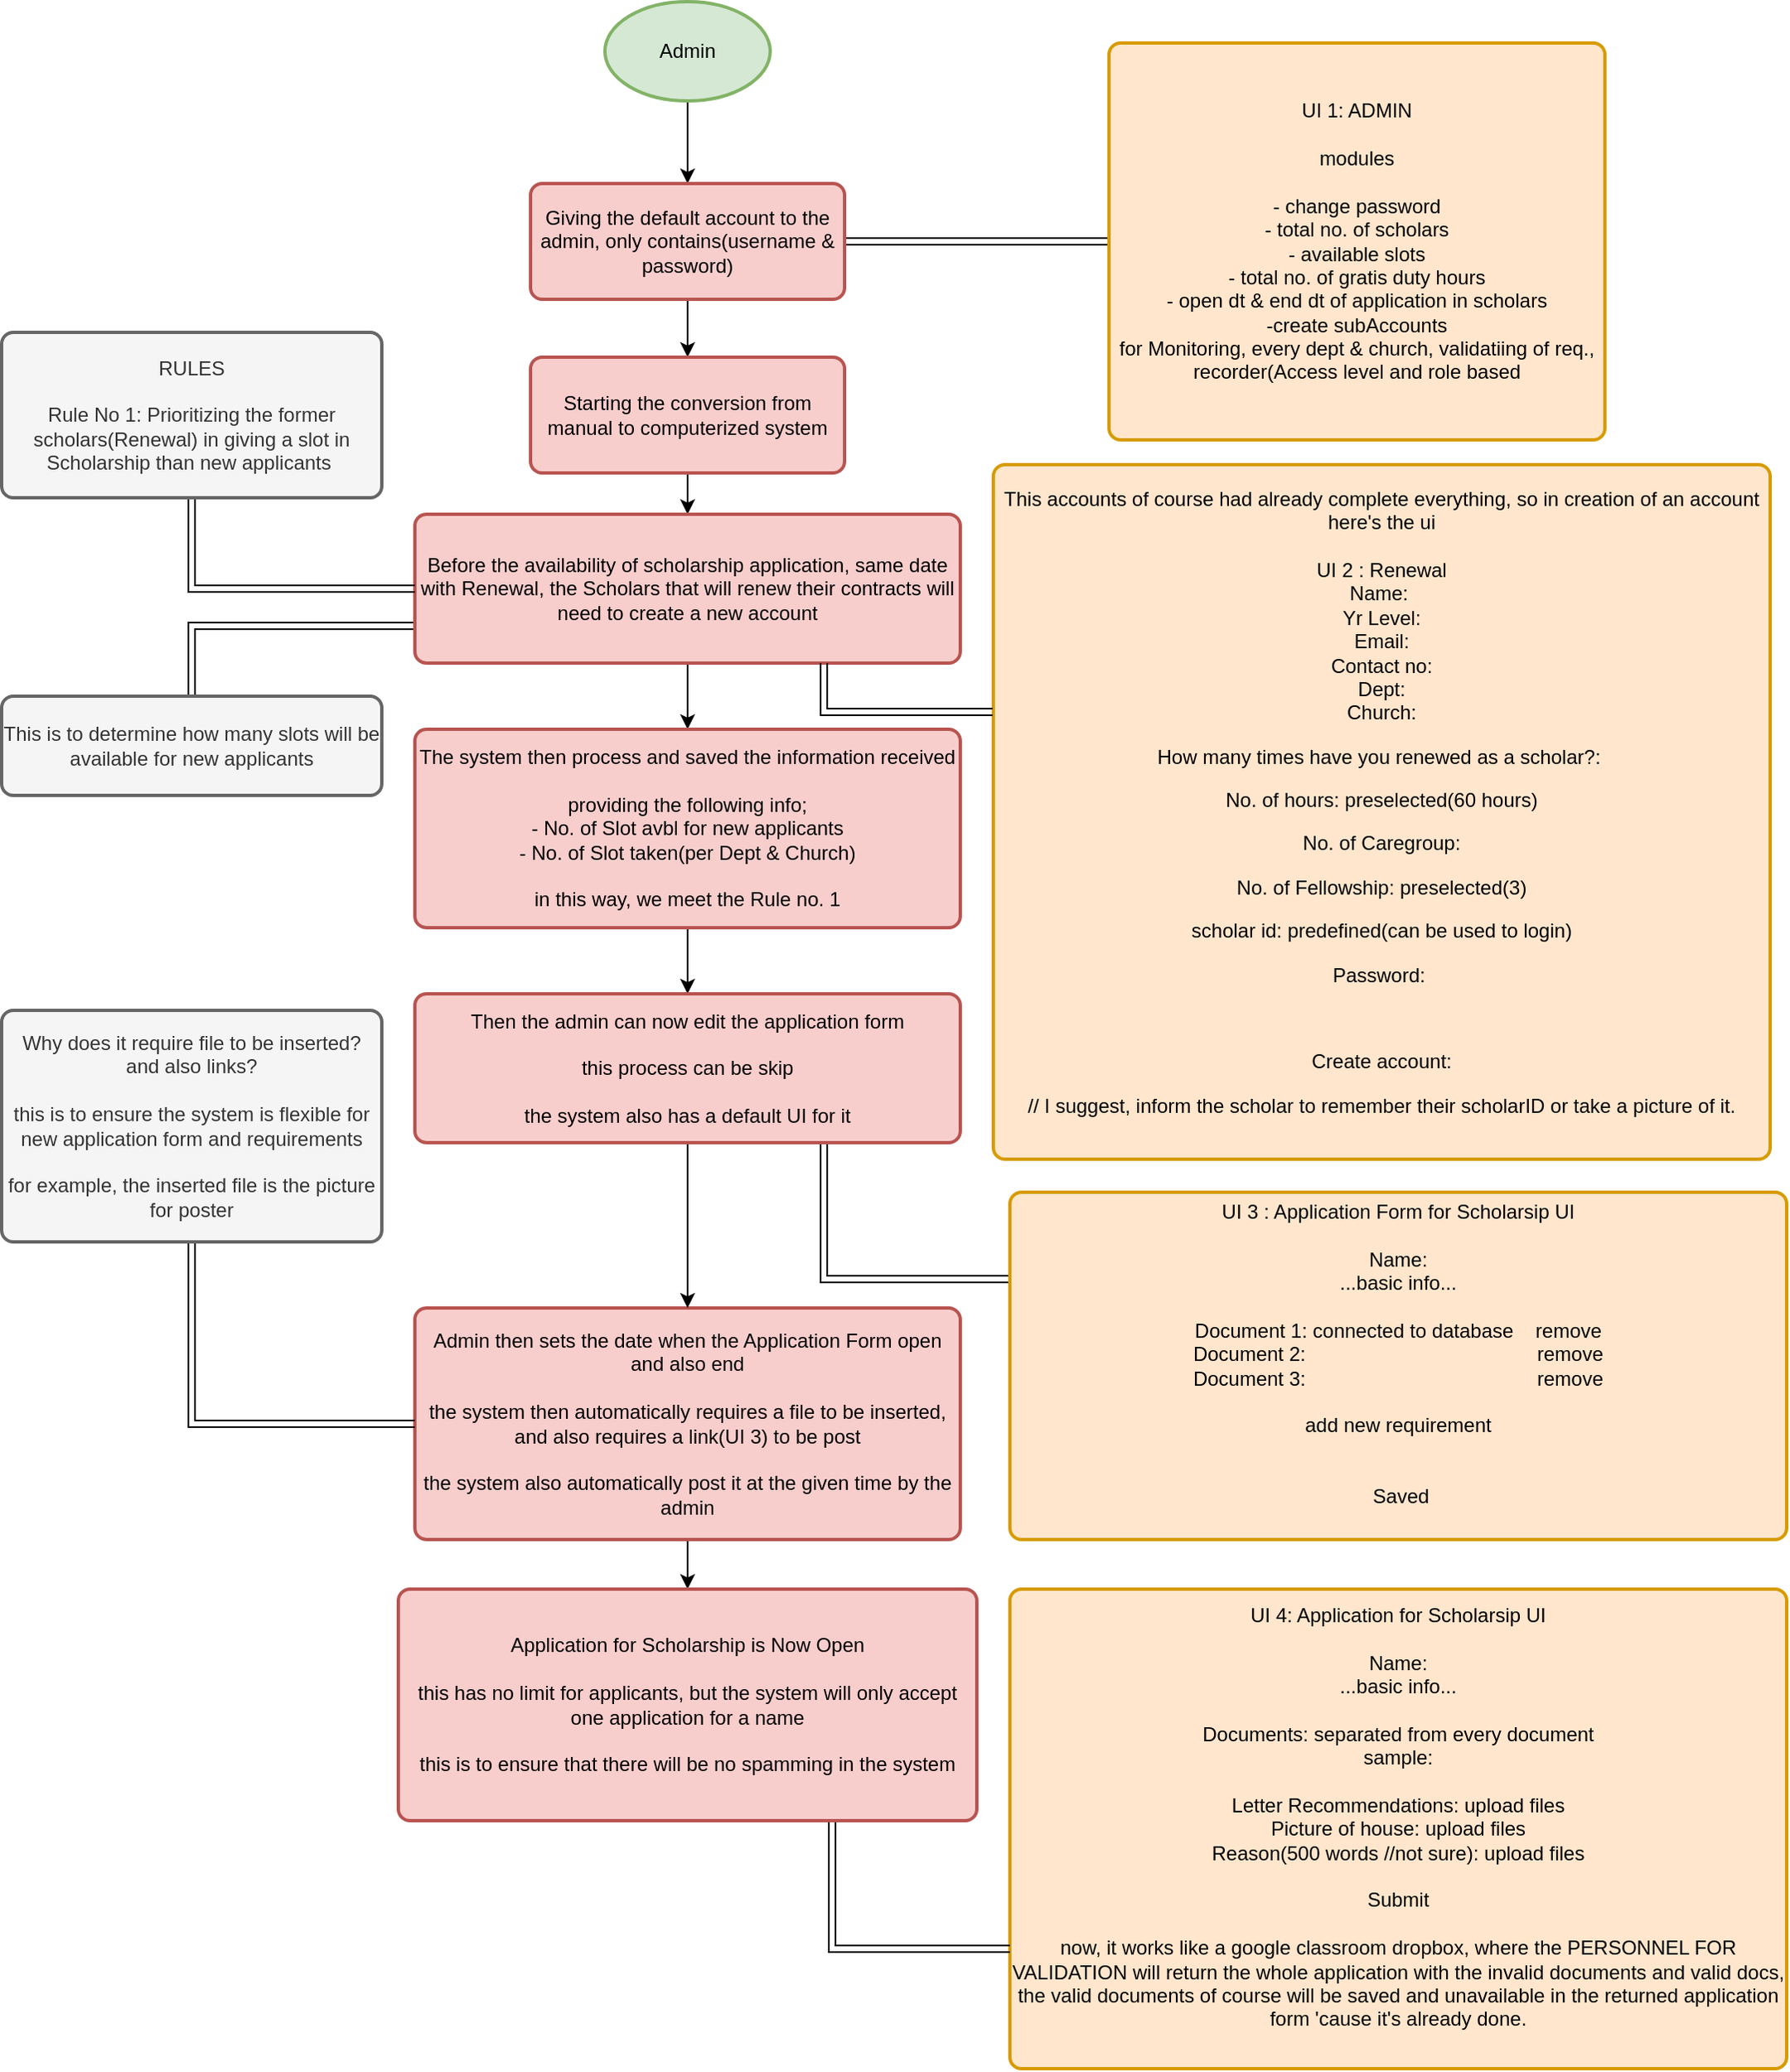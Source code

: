 <mxfile version="26.1.1">
  <diagram name="Page-1" id="uqGoRRFVobq48VPTha0x">
    <mxGraphModel dx="1304" dy="713" grid="1" gridSize="10" guides="1" tooltips="1" connect="1" arrows="1" fold="1" page="1" pageScale="1" pageWidth="1100" pageHeight="1700" math="0" shadow="0">
      <root>
        <mxCell id="0" />
        <mxCell id="1" parent="0" />
        <mxCell id="KrNsN0gfztRpw3SpxQ73-5" style="edgeStyle=orthogonalEdgeStyle;rounded=0;orthogonalLoop=1;jettySize=auto;html=1;exitX=0.5;exitY=1;exitDx=0;exitDy=0;exitPerimeter=0;entryX=0.5;entryY=0;entryDx=0;entryDy=0;" edge="1" parent="1" source="KrNsN0gfztRpw3SpxQ73-1" target="KrNsN0gfztRpw3SpxQ73-2">
          <mxGeometry relative="1" as="geometry" />
        </mxCell>
        <mxCell id="KrNsN0gfztRpw3SpxQ73-1" value="Admin" style="strokeWidth=2;html=1;shape=mxgraph.flowchart.start_1;whiteSpace=wrap;fillColor=#d5e8d4;strokeColor=#82b366;" vertex="1" parent="1">
          <mxGeometry x="375" y="20" width="100" height="60" as="geometry" />
        </mxCell>
        <mxCell id="KrNsN0gfztRpw3SpxQ73-6" style="edgeStyle=orthogonalEdgeStyle;rounded=0;orthogonalLoop=1;jettySize=auto;html=1;exitX=1;exitY=0.5;exitDx=0;exitDy=0;shape=link;" edge="1" parent="1" source="KrNsN0gfztRpw3SpxQ73-2" target="KrNsN0gfztRpw3SpxQ73-3">
          <mxGeometry relative="1" as="geometry" />
        </mxCell>
        <mxCell id="KrNsN0gfztRpw3SpxQ73-9" style="edgeStyle=orthogonalEdgeStyle;rounded=0;orthogonalLoop=1;jettySize=auto;html=1;exitX=0.5;exitY=1;exitDx=0;exitDy=0;" edge="1" parent="1" source="KrNsN0gfztRpw3SpxQ73-2" target="KrNsN0gfztRpw3SpxQ73-8">
          <mxGeometry relative="1" as="geometry" />
        </mxCell>
        <mxCell id="KrNsN0gfztRpw3SpxQ73-2" value="Giving the default account to the admin, only contains(username &amp;amp; password)" style="rounded=1;whiteSpace=wrap;html=1;absoluteArcSize=1;arcSize=14;strokeWidth=2;fillColor=#f8cecc;strokeColor=#b85450;" vertex="1" parent="1">
          <mxGeometry x="330" y="130" width="190" height="70" as="geometry" />
        </mxCell>
        <mxCell id="KrNsN0gfztRpw3SpxQ73-3" value="UI 1: ADMIN&lt;br&gt;&lt;div&gt;&lt;br&gt;&lt;/div&gt;&lt;div&gt;modules&lt;/div&gt;&lt;div&gt;&lt;br&gt;&lt;/div&gt;&lt;div&gt;- change password&lt;/div&gt;&lt;div&gt;- total no. of scholars&lt;/div&gt;&lt;div&gt;- available slots&lt;/div&gt;&lt;div&gt;- total no. of gratis duty hours&lt;/div&gt;&lt;div&gt;- open dt &amp;amp; end dt of application in scholars&lt;/div&gt;&lt;div&gt;-create subAccounts&lt;/div&gt;&lt;div&gt;for Monitoring, every dept &amp;amp; church, validatiing of req., recorder(Access level and role based&lt;/div&gt;" style="rounded=1;whiteSpace=wrap;html=1;absoluteArcSize=1;arcSize=14;strokeWidth=2;fillColor=#ffe6cc;strokeColor=#d79b00;" vertex="1" parent="1">
          <mxGeometry x="680" y="45" width="300" height="240" as="geometry" />
        </mxCell>
        <mxCell id="KrNsN0gfztRpw3SpxQ73-15" style="edgeStyle=orthogonalEdgeStyle;rounded=0;orthogonalLoop=1;jettySize=auto;html=1;exitX=0.5;exitY=1;exitDx=0;exitDy=0;entryX=0.5;entryY=0;entryDx=0;entryDy=0;" edge="1" parent="1" source="KrNsN0gfztRpw3SpxQ73-8" target="KrNsN0gfztRpw3SpxQ73-10">
          <mxGeometry relative="1" as="geometry" />
        </mxCell>
        <mxCell id="KrNsN0gfztRpw3SpxQ73-8" value="Starting the conversion from manual to computerized system" style="rounded=1;whiteSpace=wrap;html=1;absoluteArcSize=1;arcSize=14;strokeWidth=2;fillColor=#f8cecc;strokeColor=#b85450;" vertex="1" parent="1">
          <mxGeometry x="330" y="235" width="190" height="70" as="geometry" />
        </mxCell>
        <mxCell id="KrNsN0gfztRpw3SpxQ73-17" style="edgeStyle=orthogonalEdgeStyle;rounded=0;orthogonalLoop=1;jettySize=auto;html=1;exitX=0;exitY=0.75;exitDx=0;exitDy=0;entryX=0.5;entryY=0;entryDx=0;entryDy=0;shape=link;" edge="1" parent="1" source="KrNsN0gfztRpw3SpxQ73-10" target="KrNsN0gfztRpw3SpxQ73-16">
          <mxGeometry relative="1" as="geometry" />
        </mxCell>
        <mxCell id="KrNsN0gfztRpw3SpxQ73-21" style="edgeStyle=orthogonalEdgeStyle;rounded=0;orthogonalLoop=1;jettySize=auto;html=1;exitX=0.5;exitY=1;exitDx=0;exitDy=0;entryX=0.5;entryY=0;entryDx=0;entryDy=0;" edge="1" parent="1" source="KrNsN0gfztRpw3SpxQ73-10" target="KrNsN0gfztRpw3SpxQ73-20">
          <mxGeometry relative="1" as="geometry" />
        </mxCell>
        <mxCell id="KrNsN0gfztRpw3SpxQ73-10" value="Before the availability of scholarship application, same date with Renewal, the Scholars that will renew their contracts will need to create a new account" style="rounded=1;whiteSpace=wrap;html=1;absoluteArcSize=1;arcSize=14;strokeWidth=2;fillColor=#f8cecc;strokeColor=#b85450;" vertex="1" parent="1">
          <mxGeometry x="260" y="330" width="330" height="90" as="geometry" />
        </mxCell>
        <mxCell id="KrNsN0gfztRpw3SpxQ73-14" style="edgeStyle=orthogonalEdgeStyle;rounded=0;orthogonalLoop=1;jettySize=auto;html=1;exitX=0.5;exitY=1;exitDx=0;exitDy=0;entryX=0;entryY=0.5;entryDx=0;entryDy=0;shape=link;" edge="1" parent="1" source="KrNsN0gfztRpw3SpxQ73-11" target="KrNsN0gfztRpw3SpxQ73-10">
          <mxGeometry relative="1" as="geometry" />
        </mxCell>
        <mxCell id="KrNsN0gfztRpw3SpxQ73-11" value="RULES&lt;br&gt;&lt;br&gt;&lt;div&gt;Rule No 1: Prioritizing the former scholars(Renewal) in giving a slot in Scholarship than new applicants&amp;nbsp;&lt;/div&gt;" style="rounded=1;whiteSpace=wrap;html=1;absoluteArcSize=1;arcSize=14;strokeWidth=2;fillColor=#f5f5f5;strokeColor=#666666;fontColor=#333333;" vertex="1" parent="1">
          <mxGeometry x="10" y="220" width="230" height="100" as="geometry" />
        </mxCell>
        <mxCell id="KrNsN0gfztRpw3SpxQ73-16" value="This is to determine how many slots will be available for new applicants" style="rounded=1;whiteSpace=wrap;html=1;absoluteArcSize=1;arcSize=14;strokeWidth=2;fillColor=#f5f5f5;strokeColor=#666666;fontColor=#333333;" vertex="1" parent="1">
          <mxGeometry x="10" y="440" width="230" height="60" as="geometry" />
        </mxCell>
        <mxCell id="KrNsN0gfztRpw3SpxQ73-18" value="This accounts of course had already complete everything, so in creation of an account here&#39;s the ui&lt;div&gt;&lt;br&gt;&lt;/div&gt;&lt;div&gt;UI 2 : Renewal&lt;br&gt;Name:&amp;nbsp;&lt;/div&gt;&lt;div&gt;Yr Level:&lt;/div&gt;&lt;div&gt;Email:&lt;/div&gt;&lt;div&gt;Contact no:&lt;/div&gt;&lt;div&gt;Dept:&lt;/div&gt;&lt;div&gt;Church:&lt;/div&gt;&lt;div&gt;&lt;p&gt;How many times have you renewed as a scholar?:&amp;nbsp;&lt;/p&gt;&lt;p&gt;No. of hours: preselected(60 hours)&lt;/p&gt;&lt;p&gt;No. of Caregroup:&lt;/p&gt;&lt;p&gt;No. of Fellowship: preselected(3)&lt;/p&gt;&lt;p&gt;scholar id: predefined(can be used to login)&lt;/p&gt;&lt;p&gt;Password:&amp;nbsp;&lt;/p&gt;&lt;p&gt;&lt;br&gt;&lt;/p&gt;&lt;p&gt;Create account:&lt;/p&gt;&lt;p&gt;// I suggest, inform the scholar to remember their scholarID or take a picture of it.&lt;/p&gt;&lt;/div&gt;" style="rounded=1;whiteSpace=wrap;html=1;absoluteArcSize=1;arcSize=14;strokeWidth=2;fillColor=#ffe6cc;strokeColor=#d79b00;" vertex="1" parent="1">
          <mxGeometry x="610" y="300" width="470" height="420" as="geometry" />
        </mxCell>
        <mxCell id="KrNsN0gfztRpw3SpxQ73-33" style="edgeStyle=orthogonalEdgeStyle;rounded=0;orthogonalLoop=1;jettySize=auto;html=1;exitX=0.5;exitY=1;exitDx=0;exitDy=0;entryX=0.5;entryY=0;entryDx=0;entryDy=0;" edge="1" parent="1" source="KrNsN0gfztRpw3SpxQ73-20" target="KrNsN0gfztRpw3SpxQ73-32">
          <mxGeometry relative="1" as="geometry" />
        </mxCell>
        <mxCell id="KrNsN0gfztRpw3SpxQ73-20" value="The system then process and saved the information received&lt;br&gt;&lt;br&gt;providing the following info;&lt;div&gt;&lt;span style=&quot;text-align: start; background-color: transparent; color: light-dark(rgb(0, 0, 0), rgb(255, 255, 255));&quot;&gt;- No. of Slot avbl for new applicants&lt;/span&gt;&lt;/div&gt;&lt;div&gt;&lt;span style=&quot;text-align: start; background-color: transparent; color: light-dark(rgb(0, 0, 0), rgb(255, 255, 255));&quot;&gt;- No. of Slot taken(per Dept &amp;amp; Church)&lt;/span&gt;&lt;/div&gt;&lt;div&gt;&lt;span style=&quot;text-align: start; background-color: transparent; color: light-dark(rgb(0, 0, 0), rgb(255, 255, 255));&quot;&gt;&lt;br&gt;&lt;/span&gt;&lt;/div&gt;&lt;div&gt;&lt;span style=&quot;text-align: start; background-color: transparent; color: light-dark(rgb(0, 0, 0), rgb(255, 255, 255));&quot;&gt;in this way, we meet the Rule no. 1&lt;/span&gt;&lt;/div&gt;" style="rounded=1;whiteSpace=wrap;html=1;absoluteArcSize=1;arcSize=14;strokeWidth=2;fillColor=#f8cecc;strokeColor=#b85450;" vertex="1" parent="1">
          <mxGeometry x="260" y="460" width="330" height="120" as="geometry" />
        </mxCell>
        <mxCell id="KrNsN0gfztRpw3SpxQ73-45" style="edgeStyle=orthogonalEdgeStyle;rounded=0;orthogonalLoop=1;jettySize=auto;html=1;exitX=0.5;exitY=1;exitDx=0;exitDy=0;entryX=0.5;entryY=0;entryDx=0;entryDy=0;" edge="1" parent="1" source="KrNsN0gfztRpw3SpxQ73-22" target="KrNsN0gfztRpw3SpxQ73-44">
          <mxGeometry relative="1" as="geometry" />
        </mxCell>
        <mxCell id="KrNsN0gfztRpw3SpxQ73-22" value="Admin then sets the date when the Application Form open and also end&lt;div&gt;&lt;br&gt;&lt;/div&gt;&lt;div&gt;the system then automatically requires a file to be inserted, and also requires a link(UI 3) to be post&lt;/div&gt;&lt;div&gt;&lt;br&gt;&lt;/div&gt;&lt;div&gt;the system also automatically post it at the given time by the admin&lt;/div&gt;" style="rounded=1;whiteSpace=wrap;html=1;absoluteArcSize=1;arcSize=14;strokeWidth=2;fillColor=#f8cecc;strokeColor=#b85450;" vertex="1" parent="1">
          <mxGeometry x="260" y="810" width="330" height="140" as="geometry" />
        </mxCell>
        <mxCell id="KrNsN0gfztRpw3SpxQ73-37" style="edgeStyle=orthogonalEdgeStyle;rounded=0;orthogonalLoop=1;jettySize=auto;html=1;exitX=0.5;exitY=1;exitDx=0;exitDy=0;entryX=0;entryY=0.5;entryDx=0;entryDy=0;shape=link;" edge="1" parent="1" source="KrNsN0gfztRpw3SpxQ73-25" target="KrNsN0gfztRpw3SpxQ73-22">
          <mxGeometry relative="1" as="geometry" />
        </mxCell>
        <mxCell id="KrNsN0gfztRpw3SpxQ73-25" value="Why does it require file to be inserted? and also links?&lt;br&gt;&lt;br&gt;this is to ensure the system is flexible for new application form and requirements&lt;div&gt;&lt;br&gt;&lt;/div&gt;&lt;div&gt;for example, the inserted file is the picture for poster&lt;/div&gt;" style="rounded=1;whiteSpace=wrap;html=1;absoluteArcSize=1;arcSize=14;strokeWidth=2;fillColor=#f5f5f5;strokeColor=#666666;fontColor=#333333;" vertex="1" parent="1">
          <mxGeometry x="10" y="630" width="230" height="140" as="geometry" />
        </mxCell>
        <mxCell id="KrNsN0gfztRpw3SpxQ73-36" style="edgeStyle=orthogonalEdgeStyle;rounded=0;orthogonalLoop=1;jettySize=auto;html=1;exitX=0.5;exitY=1;exitDx=0;exitDy=0;entryX=0.5;entryY=0;entryDx=0;entryDy=0;" edge="1" parent="1" source="KrNsN0gfztRpw3SpxQ73-32" target="KrNsN0gfztRpw3SpxQ73-22">
          <mxGeometry relative="1" as="geometry" />
        </mxCell>
        <mxCell id="KrNsN0gfztRpw3SpxQ73-40" style="edgeStyle=orthogonalEdgeStyle;rounded=0;orthogonalLoop=1;jettySize=auto;html=1;exitX=0.75;exitY=1;exitDx=0;exitDy=0;entryX=0;entryY=0.25;entryDx=0;entryDy=0;shape=link;" edge="1" parent="1" source="KrNsN0gfztRpw3SpxQ73-32" target="KrNsN0gfztRpw3SpxQ73-39">
          <mxGeometry relative="1" as="geometry" />
        </mxCell>
        <mxCell id="KrNsN0gfztRpw3SpxQ73-32" value="Then the admin can now edit the application form&lt;div&gt;&lt;div&gt;&lt;br&gt;&lt;/div&gt;&lt;div&gt;this process can be skip&lt;/div&gt;&lt;div&gt;&lt;br&gt;&lt;/div&gt;&lt;div&gt;the system also has a default UI for it&lt;/div&gt;&lt;/div&gt;" style="rounded=1;whiteSpace=wrap;html=1;absoluteArcSize=1;arcSize=14;strokeWidth=2;fillColor=#f8cecc;strokeColor=#b85450;" vertex="1" parent="1">
          <mxGeometry x="260" y="620" width="330" height="90" as="geometry" />
        </mxCell>
        <mxCell id="KrNsN0gfztRpw3SpxQ73-38" value="UI 4: Application for Scholarsip UI&lt;div&gt;&lt;br&gt;&lt;/div&gt;&lt;div&gt;Name:&lt;/div&gt;&lt;div&gt;...basic info...&lt;/div&gt;&lt;div&gt;&lt;br&gt;&lt;/div&gt;&lt;div&gt;Documents: separated from every document&lt;/div&gt;&lt;div&gt;sample:&lt;/div&gt;&lt;div&gt;&lt;br&gt;&lt;/div&gt;&lt;div&gt;Letter Recommendations: upload files&lt;/div&gt;&lt;div&gt;Picture of house: upload files&lt;/div&gt;&lt;div&gt;Reason(500 words //not sure): upload files&lt;/div&gt;&lt;div&gt;&lt;br&gt;&lt;/div&gt;&lt;div&gt;Submit&lt;/div&gt;&lt;div&gt;&lt;br&gt;&lt;/div&gt;&lt;div&gt;now, it works like a google classroom dropbox, where the PERSONNEL FOR VALIDATION will return the whole application with the invalid documents and valid docs, the valid documents of course will be saved and unavailable in the returned application form &#39;cause it&#39;s already done.&lt;/div&gt;&lt;div&gt;&lt;br&gt;&lt;/div&gt;" style="rounded=1;whiteSpace=wrap;html=1;absoluteArcSize=1;arcSize=14;strokeWidth=2;fillColor=#ffe6cc;strokeColor=#d79b00;align=center;" vertex="1" parent="1">
          <mxGeometry x="620" y="980" width="470" height="290" as="geometry" />
        </mxCell>
        <mxCell id="KrNsN0gfztRpw3SpxQ73-39" value="UI 3 : Application Form for Scholarsip UI&lt;div&gt;&lt;br&gt;&lt;/div&gt;&lt;div&gt;Name:&lt;/div&gt;&lt;div&gt;...basic info...&lt;/div&gt;&lt;div&gt;&lt;br&gt;&lt;/div&gt;&lt;div&gt;Document 1: connected to database&amp;nbsp; &amp;nbsp; remove&lt;/div&gt;&lt;div&gt;Document 2:&amp;nbsp; &amp;nbsp; &amp;nbsp; &amp;nbsp; &amp;nbsp; &amp;nbsp; &amp;nbsp; &amp;nbsp; &amp;nbsp; &amp;nbsp; &amp;nbsp; &amp;nbsp; &amp;nbsp; &amp;nbsp; &amp;nbsp; &amp;nbsp; &amp;nbsp; &amp;nbsp; &amp;nbsp; &amp;nbsp; &amp;nbsp; remove&lt;/div&gt;&lt;div&gt;Document 3:&amp;nbsp; &amp;nbsp; &amp;nbsp; &amp;nbsp; &amp;nbsp; &amp;nbsp; &amp;nbsp; &amp;nbsp; &amp;nbsp; &amp;nbsp; &amp;nbsp; &amp;nbsp; &amp;nbsp; &amp;nbsp; &amp;nbsp; &amp;nbsp; &amp;nbsp; &amp;nbsp; &amp;nbsp; &amp;nbsp; &amp;nbsp; remove&lt;/div&gt;&lt;div&gt;&lt;br&gt;&lt;/div&gt;&lt;div&gt;add new requirement&lt;/div&gt;&lt;div&gt;&lt;br&gt;&lt;/div&gt;&lt;div&gt;&lt;br&gt;&lt;/div&gt;&lt;div&gt;&lt;span style=&quot;background-color: transparent; color: light-dark(rgb(0, 0, 0), rgb(255, 255, 255));&quot;&gt;&amp;nbsp;Saved&lt;/span&gt;&lt;/div&gt;&lt;div&gt;&lt;br&gt;&lt;/div&gt;" style="rounded=1;whiteSpace=wrap;html=1;absoluteArcSize=1;arcSize=14;strokeWidth=2;fillColor=#ffe6cc;strokeColor=#d79b00;align=center;" vertex="1" parent="1">
          <mxGeometry x="620" y="740" width="470" height="210" as="geometry" />
        </mxCell>
        <mxCell id="KrNsN0gfztRpw3SpxQ73-43" style="edgeStyle=orthogonalEdgeStyle;rounded=0;orthogonalLoop=1;jettySize=auto;html=1;exitX=0.75;exitY=1;exitDx=0;exitDy=0;entryX=-0.001;entryY=0.356;entryDx=0;entryDy=0;entryPerimeter=0;shape=link;" edge="1" parent="1" source="KrNsN0gfztRpw3SpxQ73-10" target="KrNsN0gfztRpw3SpxQ73-18">
          <mxGeometry relative="1" as="geometry" />
        </mxCell>
        <mxCell id="KrNsN0gfztRpw3SpxQ73-46" style="edgeStyle=orthogonalEdgeStyle;rounded=0;orthogonalLoop=1;jettySize=auto;html=1;exitX=0.75;exitY=1;exitDx=0;exitDy=0;entryX=0;entryY=0.75;entryDx=0;entryDy=0;shape=link;" edge="1" parent="1" source="KrNsN0gfztRpw3SpxQ73-44" target="KrNsN0gfztRpw3SpxQ73-38">
          <mxGeometry relative="1" as="geometry" />
        </mxCell>
        <mxCell id="KrNsN0gfztRpw3SpxQ73-44" value="Application for Scholarship is Now Open&lt;div&gt;&lt;br&gt;&lt;/div&gt;&lt;div&gt;this has no limit for applicants, but the system will only accept one application for a name&lt;/div&gt;&lt;div&gt;&lt;br&gt;&lt;/div&gt;&lt;div&gt;this is to ensure that there will be no spamming in the system&lt;/div&gt;" style="rounded=1;whiteSpace=wrap;html=1;absoluteArcSize=1;arcSize=14;strokeWidth=2;fillColor=#f8cecc;strokeColor=#b85450;" vertex="1" parent="1">
          <mxGeometry x="250" y="980" width="350" height="140" as="geometry" />
        </mxCell>
      </root>
    </mxGraphModel>
  </diagram>
</mxfile>
